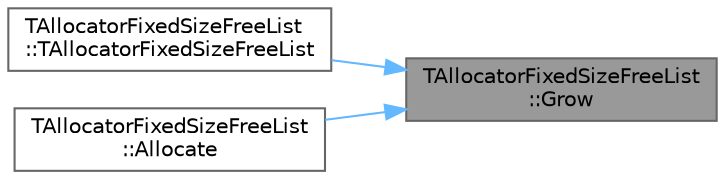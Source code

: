 digraph "TAllocatorFixedSizeFreeList::Grow"
{
 // INTERACTIVE_SVG=YES
 // LATEX_PDF_SIZE
  bgcolor="transparent";
  edge [fontname=Helvetica,fontsize=10,labelfontname=Helvetica,labelfontsize=10];
  node [fontname=Helvetica,fontsize=10,shape=box,height=0.2,width=0.4];
  rankdir="RL";
  Node1 [id="Node000001",label="TAllocatorFixedSizeFreeList\l::Grow",height=0.2,width=0.4,color="gray40", fillcolor="grey60", style="filled", fontcolor="black",tooltip="Grows the free list by a specific number of elements."];
  Node1 -> Node2 [id="edge1_Node000001_Node000002",dir="back",color="steelblue1",style="solid",tooltip=" "];
  Node2 [id="Node000002",label="TAllocatorFixedSizeFreeList\l::TAllocatorFixedSizeFreeList",height=0.2,width=0.4,color="grey40", fillcolor="white", style="filled",URL="$d2/dff/classTAllocatorFixedSizeFreeList.html#a5afcb5b7eb6a5fb581216ac2af9cb742",tooltip="Ctor."];
  Node1 -> Node3 [id="edge2_Node000001_Node000003",dir="back",color="steelblue1",style="solid",tooltip=" "];
  Node3 [id="Node000003",label="TAllocatorFixedSizeFreeList\l::Allocate",height=0.2,width=0.4,color="grey40", fillcolor="white", style="filled",URL="$d2/dff/classTAllocatorFixedSizeFreeList.html#aaa37181c51c7c977989961c31034a914",tooltip="Allocates one element from the free list."];
}

